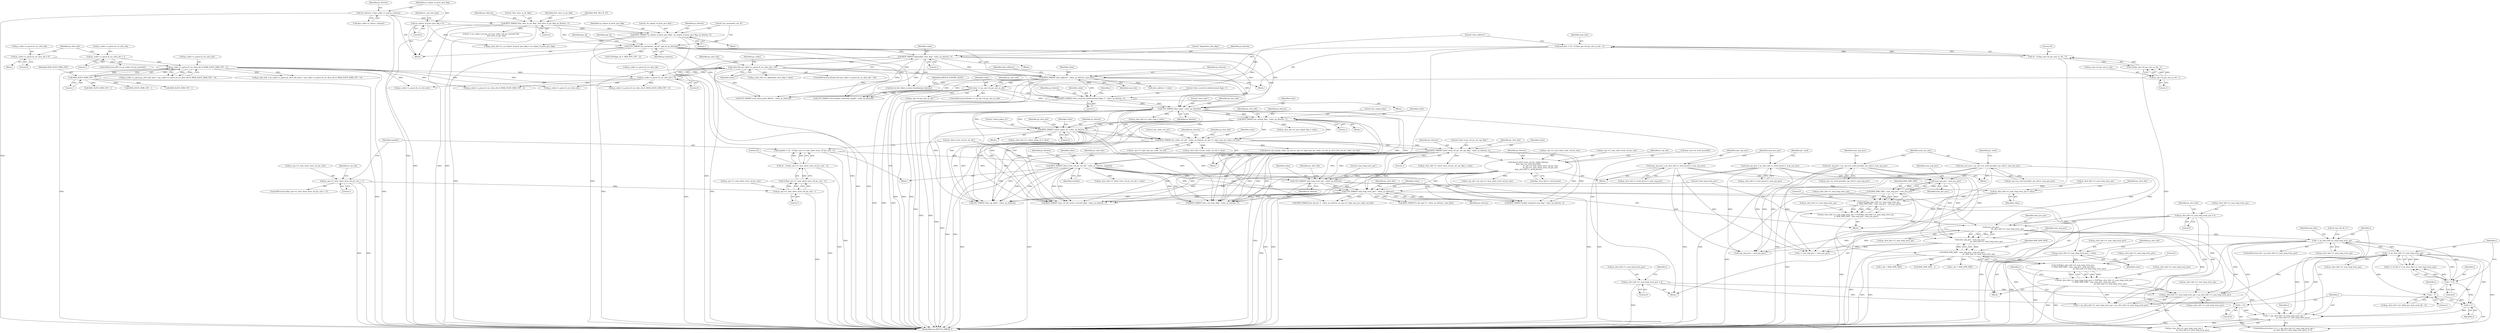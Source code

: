 digraph "0_Android_a1424724a00d62ac5efa0e27953eed66850d662f@pointer" {
"1001057" [label="(Call,ps_slice_hdr->i1_num_long_term_sps + ps_slice_hdr->i1_num_long_term_pics)"];
"1000565" [label="(Call,ps_slice_hdr->i1_num_long_term_sps = 0)"];
"1000879" [label="(Call,num_pos_pics -\n                                                            ps_slice_hdr->i1_num_long_term_sps)"];
"1000808" [label="(Call,num_pos_pics = ps_slice_hdr->s_stref_picset.i1_num_pos_pics)"];
"1000758" [label="(Call,num_pos_pics = ps_sps->as_stref_picset[st_rps_idx].i1_num_pos_pics)"];
"1000854" [label="(Call,num_neg_pics - num_pos_pics)"];
"1000801" [label="(Call,num_neg_pics = ps_slice_hdr->s_stref_picset.i1_num_neg_pics)"];
"1000749" [label="(Call,num_neg_pics = ps_sps->as_stref_picset[st_rps_idx].i1_num_neg_pics)"];
"1000843" [label="(Call,ps_slice_hdr->i1_num_long_term_sps = CLIP3(ps_slice_hdr->i1_num_long_term_sps,\n 0, MAX_DPB_SIZE - num_neg_pics - num_pos_pics))"];
"1000847" [label="(Call,CLIP3(ps_slice_hdr->i1_num_long_term_sps,\n 0, MAX_DPB_SIZE - num_neg_pics - num_pos_pics))"];
"1000838" [label="(Call,ps_slice_hdr->i1_num_long_term_sps = value)"];
"1000834" [label="(Call,UEV_PARSE(\"num_long_term_sps\", value, ps_bitstrm))"];
"1000734" [label="(Call,BITS_PARSE(\"short_term_ref_pic_set_idx\", value, ps_bitstrm, numbits))"];
"1000694" [label="(Call,BITS_PARSE(\"short_term_ref_pic_set_sps_flag\", value, ps_bitstrm, 1))"];
"1000682" [label="(Call,BITS_PARSE(\"pic_order_cnt_lsb\", value, ps_bitstrm, ps_sps->i1_log2_max_pic_order_cnt_lsb))"];
"1000637" [label="(Call,BITS_PARSE(\"pic_output_flag\", value, ps_bitstrm, 1))"];
"1000592" [label="(Call,UEV_PARSE(\"slice_type\", value, ps_bitstrm))"];
"1000587" [label="(Call,BITS_PARSE(\"slice_reserved_undetermined_flag[ i ]\", value, ps_bitstrm, 1))"];
"1000537" [label="(Call,value >= ps_sps->i4_pic_size_in_ctb)"];
"1000528" [label="(Call,BITS_PARSE(\"slice_address\", value, ps_bitstrm, num_bits))"];
"1000428" [label="(Call,value && (ps_codec->s_parse.i4_cur_slice_idx > 0))"];
"1000422" [label="(Call,BITS_PARSE(\"dependent_slice_flag\", value, ps_bitstrm, 1))"];
"1000209" [label="(Call,UEV_PARSE(\"pic_parameter_set_id\", pps_id, ps_bitstrm))"];
"1000204" [label="(Call,BITS_PARSE(\"no_output_of_prior_pics_flag\", no_output_of_prior_pics_flag, ps_bitstrm, 1))"];
"1000159" [label="(Call,no_output_of_prior_pics_flag = 0)"];
"1000190" [label="(Call,BITS_PARSE(\"first_slice_in_pic_flag\", first_slice_in_pic_flag, ps_bitstrm, 1))"];
"1000147" [label="(Call,*ps_bitstrm = &ps_codec->s_parse.s_bitstrm)"];
"1000430" [label="(Call,ps_codec->s_parse.i4_cur_slice_idx > 0)"];
"1000405" [label="(Call,ps_codec->s_parse.i4_cur_slice_idx & (MAX_SLICE_HDR_CNT - 1))"];
"1000375" [label="(Call,ps_codec->s_parse.i4_cur_slice_idx = 0)"];
"1000390" [label="(Call,ps_codec->s_parse.i4_cur_slice_idx = 1)"];
"1000411" [label="(Call,MAX_SLICE_HDR_CNT - 1)"];
"1000518" [label="(Call,num_bits = 32 - CLZ(ps_sps->i4_pic_size_in_ctb - 1))"];
"1000520" [label="(Call,32 - CLZ(ps_sps->i4_pic_size_in_ctb - 1))"];
"1000522" [label="(Call,CLZ(ps_sps->i4_pic_size_in_ctb - 1))"];
"1000523" [label="(Call,ps_sps->i4_pic_size_in_ctb - 1)"];
"1000659" [label="(Call,BITS_PARSE(\"colour_plane_id\", value, ps_bitstrm, 2))"];
"1000724" [label="(Call,numbits = 32 - CLZ(ps_sps->i1_num_short_term_ref_pic_sets - 1))"];
"1000726" [label="(Call,32 - CLZ(ps_sps->i1_num_short_term_ref_pic_sets - 1))"];
"1000728" [label="(Call,CLZ(ps_sps->i1_num_short_term_ref_pic_sets - 1))"];
"1000729" [label="(Call,ps_sps->i1_num_short_term_ref_pic_sets - 1)"];
"1000718" [label="(Call,ps_sps->i1_num_short_term_ref_pic_sets > 1)"];
"1000778" [label="(Call,ihevcd_short_term_ref_pic_set(ps_bitstrm,\n &ps_sps->as_stref_picset[0],\n                                              ps_sps->i1_num_short_term_ref_pic_sets,\n                                              ps_sps->i1_num_short_term_ref_pic_sets,\n &ps_slice_hdr->s_stref_picset))"];
"1000852" [label="(Call,MAX_DPB_SIZE - num_neg_pics - num_pos_pics)"];
"1001013" [label="(Call,i != ps_slice_hdr->i1_num_long_term_sps)"];
"1001010" [label="(Call,i != 0)"];
"1000901" [label="(Call,i < ps_slice_hdr->i1_num_long_term_sps)"];
"1000888" [label="(Call,i < (ps_slice_hdr->i1_num_long_term_sps +\n                                ps_slice_hdr->i1_num_long_term_pics))"];
"1000885" [label="(Call,i = 0)"];
"1000897" [label="(Call,i++)"];
"1001029" [label="(Call,i - 1)"];
"1000866" [label="(Call,ps_slice_hdr->i1_num_long_term_pics = CLIP3(ps_slice_hdr->i1_num_long_term_pics,\n 0, MAX_DPB_SIZE - num_neg_pics - num_pos_pics -\n                                                            ps_slice_hdr->i1_num_long_term_sps))"];
"1000870" [label="(Call,CLIP3(ps_slice_hdr->i1_num_long_term_pics,\n 0, MAX_DPB_SIZE - num_neg_pics - num_pos_pics -\n                                                            ps_slice_hdr->i1_num_long_term_sps))"];
"1000861" [label="(Call,ps_slice_hdr->i1_num_long_term_pics = value)"];
"1000857" [label="(Call,UEV_PARSE(\"num_long_term_pics\", value, ps_bitstrm))"];
"1000875" [label="(Call,MAX_DPB_SIZE - num_neg_pics - num_pos_pics -\n                                                            ps_slice_hdr->i1_num_long_term_sps)"];
"1000877" [label="(Call,num_neg_pics - num_pos_pics -\n                                                            ps_slice_hdr->i1_num_long_term_sps)"];
"1000570" [label="(Call,ps_slice_hdr->i1_num_long_term_pics = 0)"];
"1000801" [label="(Call,num_neg_pics = ps_slice_hdr->s_stref_picset.i1_num_neg_pics)"];
"1000519" [label="(Identifier,num_bits)"];
"1000639" [label="(Identifier,value)"];
"1000666" [label="(Identifier,ps_slice_hdr)"];
"1000778" [label="(Call,ihevcd_short_term_ref_pic_set(ps_bitstrm,\n &ps_sps->as_stref_picset[0],\n                                              ps_sps->i1_num_short_term_ref_pic_sets,\n                                              ps_sps->i1_num_short_term_ref_pic_sets,\n &ps_slice_hdr->s_stref_picset))"];
"1000204" [label="(Call,BITS_PARSE(\"no_output_of_prior_pics_flag\", no_output_of_prior_pics_flag, ps_bitstrm, 1))"];
"1000431" [label="(Call,ps_codec->s_parse.i4_cur_slice_idx)"];
"1000877" [label="(Call,num_neg_pics - num_pos_pics -\n                                                            ps_slice_hdr->i1_num_long_term_sps)"];
"1001808" [label="(Call,MAX_SLICE_HDR_CNT - 1)"];
"1000901" [label="(Call,i < ps_slice_hdr->i1_num_long_term_sps)"];
"1000641" [label="(Literal,1)"];
"1000779" [label="(Identifier,ps_bitstrm)"];
"1000897" [label="(Call,i++)"];
"1000430" [label="(Call,ps_codec->s_parse.i4_cur_slice_idx > 0)"];
"1000881" [label="(Call,ps_slice_hdr->i1_num_long_term_sps)"];
"1000710" [label="(Block,)"];
"1000884" [label="(ControlStructure,for(i = 0; i < (ps_slice_hdr->i1_num_long_term_sps +\n                                ps_slice_hdr->i1_num_long_term_pics); i++))"];
"1000132" [label="(Block,)"];
"1000866" [label="(Call,ps_slice_hdr->i1_num_long_term_pics = CLIP3(ps_slice_hdr->i1_num_long_term_pics,\n 0, MAX_DPB_SIZE - num_neg_pics - num_pos_pics -\n                                                            ps_slice_hdr->i1_num_long_term_sps))"];
"1000717" [label="(ControlStructure,if(ps_sps->i1_num_short_term_ref_pic_sets > 1))"];
"1000879" [label="(Call,num_pos_pics -\n                                                            ps_slice_hdr->i1_num_long_term_sps)"];
"1000659" [label="(Call,BITS_PARSE(\"colour_plane_id\", value, ps_bitstrm, 2))"];
"1000868" [label="(Identifier,ps_slice_hdr)"];
"1000809" [label="(Identifier,num_pos_pics)"];
"1000751" [label="(Call,ps_sps->as_stref_picset[st_rps_idx].i1_num_neg_pics)"];
"1000945" [label="(Call,BITS_PARSE(\"poc_lsb_lt[ i ]\", value, ps_bitstrm, ps_sps->i1_log2_max_pic_order_cnt_lsb))"];
"1000585" [label="(Identifier,i)"];
"1000543" [label="(Identifier,IHEVCD_IGNORE_SLICE)"];
"1000724" [label="(Call,numbits = 32 - CLZ(ps_sps->i1_num_short_term_ref_pic_sets - 1))"];
"1000194" [label="(Literal,1)"];
"1001055" [label="(Call,i < ps_slice_hdr->i1_num_long_term_sps + ps_slice_hdr->i1_num_long_term_pics)"];
"1000737" [label="(Identifier,ps_bitstrm)"];
"1000215" [label="(Call,CLIP3(pps_id, 0, MAX_PPS_CNT - 2))"];
"1000198" [label="(Identifier,NAL_BLA_W_LP)"];
"1000528" [label="(Call,BITS_PARSE(\"slice_address\", value, ps_bitstrm, num_bits))"];
"1000423" [label="(Literal,\"dependent_slice_flag\")"];
"1000838" [label="(Call,ps_slice_hdr->i1_num_long_term_sps = value)"];
"1000890" [label="(Call,ps_slice_hdr->i1_num_long_term_sps +\n                                ps_slice_hdr->i1_num_long_term_pics)"];
"1000694" [label="(Call,BITS_PARSE(\"short_term_ref_pic_set_sps_flag\", value, ps_bitstrm, 1))"];
"1000571" [label="(Call,ps_slice_hdr->i1_num_long_term_pics)"];
"1000524" [label="(Call,ps_sps->i4_pic_size_in_ctb)"];
"1000730" [label="(Call,ps_sps->i1_num_short_term_ref_pic_sets)"];
"1000436" [label="(Literal,0)"];
"1000835" [label="(Literal,\"num_long_term_sps\")"];
"1000689" [label="(Call,ps_slice_hdr->i4_pic_order_cnt_lsb = value)"];
"1000212" [label="(Identifier,ps_bitstrm)"];
"1000777" [label="(Block,)"];
"1000397" [label="(Call,ps_slice_hdr = ps_codec->s_parse.ps_slice_hdr_base + (ps_codec->s_parse.i4_cur_slice_idx & (MAX_SLICE_HDR_CNT - 1)))"];
"1000916" [label="(Call,BITS_PARSE(\"lt_idx_sps[ i ]\", value, ps_bitstrm, num_bits))"];
"1002324" [label="(Call,r_idx < MAX_DPB_SIZE)"];
"1000596" [label="(Call,ps_slice_hdr->i1_slice_type = value)"];
"1000421" [label="(Block,)"];
"1000722" [label="(Literal,1)"];
"1000870" [label="(Call,CLIP3(ps_slice_hdr->i1_num_long_term_pics,\n 0, MAX_DPB_SIZE - num_neg_pics - num_pos_pics -\n                                                            ps_slice_hdr->i1_num_long_term_sps))"];
"1000384" [label="(ControlStructure,if(0 == ps_codec->i4_pic_present))"];
"1000406" [label="(Call,ps_codec->s_parse.i4_cur_slice_idx)"];
"1001658" [label="(Call,ihevcd_calc_poc(ps_codec, ps_nal, ps_sps->i1_log2_max_pic_order_cnt_lsb, ps_slice_hdr->i4_pic_order_cnt_lsb))"];
"1000749" [label="(Call,num_neg_pics = ps_sps->as_stref_picset[st_rps_idx].i1_num_neg_pics)"];
"1000587" [label="(Call,BITS_PARSE(\"slice_reserved_undetermined_flag[ i ]\", value, ps_bitstrm, 1))"];
"1000902" [label="(Identifier,i)"];
"1000842" [label="(Identifier,value)"];
"1000876" [label="(Identifier,MAX_DPB_SIZE)"];
"1000427" [label="(ControlStructure,if(value && (ps_codec->s_parse.i4_cur_slice_idx > 0)))"];
"1002016" [label="(Call,ihevcd_bits_flush_to_byte_boundary(ps_bitstrm))"];
"1000534" [label="(Identifier,slice_address)"];
"1000530" [label="(Identifier,value)"];
"1000595" [label="(Identifier,ps_bitstrm)"];
"1000594" [label="(Identifier,value)"];
"1000851" [label="(Literal,0)"];
"1000446" [label="(Call,MAX_SLICE_HDR_CNT - 1)"];
"1000786" [label="(Call,ps_sps->i1_num_short_term_ref_pic_sets)"];
"1000796" [label="(Call,st_rps_idx = ps_sps->i1_num_short_term_ref_pic_sets)"];
"1001081" [label="(Call,BITS_PARSE(\"enable_temporal_mvp_flag\", value, ps_bitstrm, 1))"];
"1000888" [label="(Call,i < (ps_slice_hdr->i1_num_long_term_sps +\n                                ps_slice_hdr->i1_num_long_term_pics))"];
"1000836" [label="(Identifier,value)"];
"1000683" [label="(Literal,\"pic_order_cnt_lsb\")"];
"1000844" [label="(Call,ps_slice_hdr->i1_num_long_term_sps)"];
"1000207" [label="(Identifier,ps_bitstrm)"];
"1000728" [label="(Call,CLZ(ps_sps->i1_num_short_term_ref_pic_sets - 1))"];
"1000727" [label="(Literal,32)"];
"1001030" [label="(Identifier,i)"];
"1001058" [label="(Call,ps_slice_hdr->i1_num_long_term_sps)"];
"1000857" [label="(Call,UEV_PARSE(\"num_long_term_pics\", value, ps_bitstrm))"];
"1000738" [label="(Identifier,numbits)"];
"1000736" [label="(Identifier,value)"];
"1000193" [label="(Identifier,ps_bitstrm)"];
"1000898" [label="(Identifier,i)"];
"1000909" [label="(Identifier,num_bits)"];
"1000878" [label="(Identifier,num_neg_pics)"];
"1000855" [label="(Identifier,num_neg_pics)"];
"1000588" [label="(Literal,\"slice_reserved_undetermined_flag[ i ]\")"];
"1000520" [label="(Call,32 - CLZ(ps_sps->i4_pic_size_in_ctb - 1))"];
"1000745" [label="(Identifier,st_rps_idx)"];
"1000527" [label="(Literal,1)"];
"1000759" [label="(Identifier,num_pos_pics)"];
"1000682" [label="(Call,BITS_PARSE(\"pic_order_cnt_lsb\", value, ps_bitstrm, ps_sps->i1_log2_max_pic_order_cnt_lsb))"];
"1000147" [label="(Call,*ps_bitstrm = &ps_codec->s_parse.s_bitstrm)"];
"1000148" [label="(Identifier,ps_bitstrm)"];
"1000574" [label="(Literal,0)"];
"1000439" [label="(Identifier,ps_codec)"];
"1000664" [label="(Call,ps_slice_hdr->i1_colour_plane_id = value)"];
"1000636" [label="(Block,)"];
"1000516" [label="(Block,)"];
"1000522" [label="(Call,CLZ(ps_sps->i4_pic_size_in_ctb - 1))"];
"1000726" [label="(Call,32 - CLZ(ps_sps->i1_num_short_term_ref_pic_sets - 1))"];
"1000808" [label="(Call,num_pos_pics = ps_slice_hdr->s_stref_picset.i1_num_pos_pics)"];
"1000536" [label="(ControlStructure,if(value >= ps_sps->i4_pic_size_in_ctb))"];
"1000845" [label="(Identifier,ps_slice_hdr)"];
"1002524" [label="(Call,MAX_SLICE_HDR_CNT - 1)"];
"1000429" [label="(Identifier,value)"];
"1000718" [label="(Call,ps_sps->i1_num_short_term_ref_pic_sets > 1)"];
"1000880" [label="(Identifier,num_pos_pics)"];
"1000375" [label="(Call,ps_codec->s_parse.i4_cur_slice_idx = 0)"];
"1000734" [label="(Call,BITS_PARSE(\"short_term_ref_pic_set_idx\", value, ps_bitstrm, numbits))"];
"1000532" [label="(Identifier,num_bits)"];
"1000529" [label="(Literal,\"slice_address\")"];
"1000789" [label="(Call,ps_sps->i1_num_short_term_ref_pic_sets)"];
"1000593" [label="(Literal,\"slice_type\")"];
"1000161" [label="(Literal,0)"];
"1000843" [label="(Call,ps_slice_hdr->i1_num_long_term_sps = CLIP3(ps_slice_hdr->i1_num_long_term_sps,\n 0, MAX_DPB_SIZE - num_neg_pics - num_pos_pics))"];
"1000644" [label="(Identifier,ps_slice_hdr)"];
"1000816" [label="(Identifier,pi1_used)"];
"1000758" [label="(Call,num_pos_pics = ps_sps->as_stref_picset[st_rps_idx].i1_num_pos_pics)"];
"1001009" [label="(Call,(i != 0) && (i != ps_slice_hdr->i1_num_long_term_sps))"];
"1000531" [label="(Identifier,ps_bitstrm)"];
"1000533" [label="(Call,slice_address = value)"];
"1001245" [label="(Call,MAX_DPB_SIZE - 1)"];
"1000538" [label="(Identifier,value)"];
"1000149" [label="(Call,&ps_codec->s_parse.s_bitstrm)"];
"1000854" [label="(Call,num_neg_pics - num_pos_pics)"];
"1000374" [label="(Block,)"];
"1000592" [label="(Call,UEV_PARSE(\"slice_type\", value, ps_bitstrm))"];
"1000858" [label="(Literal,\"num_long_term_pics\")"];
"1000203" [label="(Block,)"];
"1000862" [label="(Call,ps_slice_hdr->i1_num_long_term_pics)"];
"1000733" [label="(Literal,1)"];
"1000723" [label="(Block,)"];
"1001025" [label="(Call,ps_slice_hdr->ai1_delta_poc_msb_cycle_lt[i - 1])"];
"1000191" [label="(Literal,\"first_slice_in_pic_flag\")"];
"1000396" [label="(Literal,1)"];
"1000861" [label="(Call,ps_slice_hdr->i1_num_long_term_pics = value)"];
"1002617" [label="(MethodReturn,IHEVCD_ERROR_T)"];
"1000685" [label="(Identifier,ps_bitstrm)"];
"1000695" [label="(Literal,\"short_term_ref_pic_set_sps_flag\")"];
"1001169" [label="(Call,BITS_PARSE(\"num_ref_idx_active_override_flag\", value, ps_bitstrm, 1))"];
"1000192" [label="(Identifier,first_slice_in_pic_flag)"];
"1000440" [label="(Call,ps_codec->s_parse.i4_cur_slice_idx & (MAX_SLICE_HDR_CNT - 1))"];
"1000860" [label="(Identifier,ps_bitstrm)"];
"1001106" [label="(Call,BITS_PARSE(\"slice_sao_luma_flag\", value, ps_bitstrm, 1))"];
"1000863" [label="(Identifier,ps_slice_hdr)"];
"1000206" [label="(Identifier,no_output_of_prior_pics_flag)"];
"1001771" [label="(Call,ps_codec->s_parse.i4_cur_slice_idx--)"];
"1000741" [label="(Identifier,ps_slice_hdr)"];
"1001013" [label="(Call,i != ps_slice_hdr->i1_num_long_term_sps)"];
"1000802" [label="(Identifier,num_neg_pics)"];
"1000792" [label="(Call,&ps_slice_hdr->s_stref_picset)"];
"1000729" [label="(Call,ps_sps->i1_num_short_term_ref_pic_sets - 1)"];
"1000889" [label="(Identifier,i)"];
"1000663" [label="(Literal,2)"];
"1000411" [label="(Call,MAX_SLICE_HDR_CNT - 1)"];
"1000701" [label="(Identifier,ps_slice_hdr)"];
"1000661" [label="(Identifier,value)"];
"1000698" [label="(Literal,1)"];
"1000640" [label="(Identifier,ps_bitstrm)"];
"1000569" [label="(Literal,0)"];
"1002152" [label="(Call,r_idx < MAX_DPB_SIZE)"];
"1001010" [label="(Call,i != 0)"];
"1000886" [label="(Identifier,i)"];
"1000847" [label="(Call,CLIP3(ps_slice_hdr->i1_num_long_term_sps,\n 0, MAX_DPB_SIZE - num_neg_pics - num_pos_pics))"];
"1000834" [label="(Call,UEV_PARSE(\"num_long_term_sps\", value, ps_bitstrm))"];
"1000699" [label="(Call,ps_slice_hdr->i1_short_term_ref_pic_set_sps_flag = value)"];
"1000735" [label="(Literal,\"short_term_ref_pic_set_idx\")"];
"1000164" [label="(Identifier,i1_nal_unit_type)"];
"1000853" [label="(Identifier,MAX_DPB_SIZE)"];
"1000686" [label="(Call,ps_sps->i1_log2_max_pic_order_cnt_lsb)"];
"1000946" [label="(Literal,\"poc_lsb_lt[ i ]\")"];
"1000554" [label="(Block,)"];
"1000539" [label="(Call,ps_sps->i4_pic_size_in_ctb)"];
"1000803" [label="(Call,ps_slice_hdr->s_stref_picset.i1_num_neg_pics)"];
"1000874" [label="(Literal,0)"];
"1000577" [label="(Identifier,i)"];
"1000376" [label="(Call,ps_codec->s_parse.i4_cur_slice_idx)"];
"1000885" [label="(Call,i = 0)"];
"1000209" [label="(Call,UEV_PARSE(\"pic_parameter_set_id\", pps_id, ps_bitstrm))"];
"1000797" [label="(Identifier,st_rps_idx)"];
"1000214" [label="(Identifier,pps_id)"];
"1000900" [label="(ControlStructure,if(i < ps_slice_hdr->i1_num_long_term_sps))"];
"1000662" [label="(Identifier,ps_bitstrm)"];
"1000840" [label="(Identifier,ps_slice_hdr)"];
"1000750" [label="(Identifier,num_neg_pics)"];
"1000426" [label="(Literal,1)"];
"1000405" [label="(Call,ps_codec->s_parse.i4_cur_slice_idx & (MAX_SLICE_HDR_CNT - 1))"];
"1000398" [label="(Identifier,ps_slice_hdr)"];
"1001029" [label="(Call,i - 1)"];
"1000837" [label="(Identifier,ps_bitstrm)"];
"1001057" [label="(Call,ps_slice_hdr->i1_num_long_term_sps + ps_slice_hdr->i1_num_long_term_pics)"];
"1000852" [label="(Call,MAX_DPB_SIZE - num_neg_pics - num_pos_pics)"];
"1000638" [label="(Literal,\"pic_output_flag\")"];
"1000523" [label="(Call,ps_sps->i4_pic_size_in_ctb - 1)"];
"1001883" [label="(Call,UEV_PARSE(\"num_entry_point_offsets\", value, ps_bitstrm))"];
"1000521" [label="(Literal,32)"];
"1000570" [label="(Call,ps_slice_hdr->i1_num_long_term_pics = 0)"];
"1000190" [label="(Call,BITS_PARSE(\"first_slice_in_pic_flag\", first_slice_in_pic_flag, ps_bitstrm, 1))"];
"1000867" [label="(Call,ps_slice_hdr->i1_num_long_term_pics)"];
"1000848" [label="(Call,ps_slice_hdr->i1_num_long_term_sps)"];
"1001990" [label="(Call,UEV_PARSE(\"slice_header_extension_length\", value, ps_bitstrm))"];
"1000833" [label="(Block,)"];
"1000160" [label="(Identifier,no_output_of_prior_pics_flag)"];
"1000871" [label="(Call,ps_slice_hdr->i1_num_long_term_pics)"];
"1000425" [label="(Identifier,ps_bitstrm)"];
"1000739" [label="(Call,ps_slice_hdr->i1_short_term_ref_pic_set_idx = value)"];
"1000428" [label="(Call,value && (ps_codec->s_parse.i4_cur_slice_idx > 0))"];
"1000208" [label="(Literal,1)"];
"1000381" [label="(Literal,0)"];
"1000719" [label="(Call,ps_sps->i1_num_short_term_ref_pic_sets)"];
"1000590" [label="(Identifier,ps_bitstrm)"];
"1000413" [label="(Literal,1)"];
"1000565" [label="(Call,ps_slice_hdr->i1_num_long_term_sps = 0)"];
"1000859" [label="(Identifier,value)"];
"1000211" [label="(Identifier,pps_id)"];
"1000677" [label="(Block,)"];
"1001038" [label="(Call,num_neg_pics + num_pos_pics)"];
"1000865" [label="(Identifier,value)"];
"1000810" [label="(Call,ps_slice_hdr->s_stref_picset.i1_num_pos_pics)"];
"1001036" [label="(Call,i < num_neg_pics + num_pos_pics)"];
"1000589" [label="(Identifier,value)"];
"1000552" [label="(Identifier,ps_slice_hdr)"];
"1002518" [label="(Call,ps_codec->s_parse.i4_cur_slice_idx & (MAX_SLICE_HDR_CNT - 1))"];
"1000462" [label="(Identifier,ps_slice_hdr)"];
"1000887" [label="(Literal,0)"];
"1001011" [label="(Identifier,i)"];
"1000399" [label="(Call,ps_codec->s_parse.ps_slice_hdr_base + (ps_codec->s_parse.i4_cur_slice_idx & (MAX_SLICE_HDR_CNT - 1)))"];
"1001061" [label="(Call,ps_slice_hdr->i1_num_long_term_pics)"];
"1001454" [label="(Call,SEV_PARSE(\"slice_qp_delta\", value, ps_bitstrm))"];
"1000424" [label="(Identifier,value)"];
"1000566" [label="(Call,ps_slice_hdr->i1_num_long_term_sps)"];
"1000412" [label="(Identifier,MAX_SLICE_HDR_CNT)"];
"1001014" [label="(Identifier,i)"];
"1000642" [label="(Call,ps_slice_hdr->i1_pic_output_flag = value)"];
"1000598" [label="(Identifier,ps_slice_hdr)"];
"1000205" [label="(Literal,\"no_output_of_prior_pics_flag\")"];
"1000572" [label="(Identifier,ps_slice_hdr)"];
"1000696" [label="(Identifier,value)"];
"1000658" [label="(Block,)"];
"1000284" [label="(Call,(0 != ps_codec->u4_pic_cnt || ps_codec->i4_pic_present) &&\n                    first_slice_in_pic_flag)"];
"1000780" [label="(Call,&ps_sps->as_stref_picset[0])"];
"1001012" [label="(Literal,0)"];
"1000586" [label="(Block,)"];
"1000390" [label="(Call,ps_codec->s_parse.i4_cur_slice_idx = 1)"];
"1000391" [label="(Call,ps_codec->s_parse.i4_cur_slice_idx)"];
"1000760" [label="(Call,ps_sps->as_stref_picset[st_rps_idx].i1_num_pos_pics)"];
"1000903" [label="(Call,ps_slice_hdr->i1_num_long_term_sps)"];
"1000768" [label="(Identifier,pi1_used)"];
"1000660" [label="(Literal,\"colour_plane_id\")"];
"1000210" [label="(Literal,\"pic_parameter_set_id\")"];
"1000591" [label="(Literal,1)"];
"1000518" [label="(Call,num_bits = 32 - CLZ(ps_sps->i4_pic_size_in_ctb - 1))"];
"1000501" [label="(Call,ps_slice_hdr->i1_no_output_of_prior_pics_flag = no_output_of_prior_pics_flag)"];
"1000691" [label="(Identifier,ps_slice_hdr)"];
"1000537" [label="(Call,value >= ps_sps->i4_pic_size_in_ctb)"];
"1000856" [label="(Identifier,num_pos_pics)"];
"1000159" [label="(Call,no_output_of_prior_pics_flag = 0)"];
"1000684" [label="(Identifier,value)"];
"1001712" [label="(Call,ps_codec->s_parse.i4_cur_slice_idx--)"];
"1000460" [label="(Call,ps_slice_hdr->i1_dependent_slice_flag = value)"];
"1001015" [label="(Call,ps_slice_hdr->i1_num_long_term_sps)"];
"1000875" [label="(Call,MAX_DPB_SIZE - num_neg_pics - num_pos_pics -\n                                                            ps_slice_hdr->i1_num_long_term_sps)"];
"1001031" [label="(Literal,1)"];
"1000826" [label="(Block,)"];
"1000697" [label="(Identifier,ps_bitstrm)"];
"1000637" [label="(Call,BITS_PARSE(\"pic_output_flag\", value, ps_bitstrm, 1))"];
"1001034" [label="(Identifier,i)"];
"1000725" [label="(Identifier,numbits)"];
"1000839" [label="(Call,ps_slice_hdr->i1_num_long_term_sps)"];
"1000422" [label="(Call,BITS_PARSE(\"dependent_slice_flag\", value, ps_bitstrm, 1))"];
"1001057" -> "1001055"  [label="AST: "];
"1001057" -> "1001061"  [label="CFG: "];
"1001058" -> "1001057"  [label="AST: "];
"1001061" -> "1001057"  [label="AST: "];
"1001055" -> "1001057"  [label="CFG: "];
"1001057" -> "1002617"  [label="DDG: "];
"1001057" -> "1002617"  [label="DDG: "];
"1000565" -> "1001057"  [label="DDG: "];
"1000879" -> "1001057"  [label="DDG: "];
"1001013" -> "1001057"  [label="DDG: "];
"1000901" -> "1001057"  [label="DDG: "];
"1000570" -> "1001057"  [label="DDG: "];
"1000866" -> "1001057"  [label="DDG: "];
"1000565" -> "1000554"  [label="AST: "];
"1000565" -> "1000569"  [label="CFG: "];
"1000566" -> "1000565"  [label="AST: "];
"1000569" -> "1000565"  [label="AST: "];
"1000572" -> "1000565"  [label="CFG: "];
"1000565" -> "1002617"  [label="DDG: "];
"1000565" -> "1000879"  [label="DDG: "];
"1000565" -> "1001055"  [label="DDG: "];
"1000879" -> "1000877"  [label="AST: "];
"1000879" -> "1000881"  [label="CFG: "];
"1000880" -> "1000879"  [label="AST: "];
"1000881" -> "1000879"  [label="AST: "];
"1000877" -> "1000879"  [label="CFG: "];
"1000879" -> "1000877"  [label="DDG: "];
"1000879" -> "1000877"  [label="DDG: "];
"1000808" -> "1000879"  [label="DDG: "];
"1000758" -> "1000879"  [label="DDG: "];
"1000854" -> "1000879"  [label="DDG: "];
"1000843" -> "1000879"  [label="DDG: "];
"1000879" -> "1000888"  [label="DDG: "];
"1000879" -> "1000890"  [label="DDG: "];
"1000879" -> "1000901"  [label="DDG: "];
"1000879" -> "1001036"  [label="DDG: "];
"1000879" -> "1001038"  [label="DDG: "];
"1000879" -> "1001055"  [label="DDG: "];
"1000808" -> "1000777"  [label="AST: "];
"1000808" -> "1000810"  [label="CFG: "];
"1000809" -> "1000808"  [label="AST: "];
"1000810" -> "1000808"  [label="AST: "];
"1000816" -> "1000808"  [label="CFG: "];
"1000808" -> "1002617"  [label="DDG: "];
"1000808" -> "1000854"  [label="DDG: "];
"1000808" -> "1001036"  [label="DDG: "];
"1000808" -> "1001038"  [label="DDG: "];
"1000758" -> "1000710"  [label="AST: "];
"1000758" -> "1000760"  [label="CFG: "];
"1000759" -> "1000758"  [label="AST: "];
"1000760" -> "1000758"  [label="AST: "];
"1000768" -> "1000758"  [label="CFG: "];
"1000758" -> "1002617"  [label="DDG: "];
"1000758" -> "1000854"  [label="DDG: "];
"1000758" -> "1001036"  [label="DDG: "];
"1000758" -> "1001038"  [label="DDG: "];
"1000854" -> "1000852"  [label="AST: "];
"1000854" -> "1000856"  [label="CFG: "];
"1000855" -> "1000854"  [label="AST: "];
"1000856" -> "1000854"  [label="AST: "];
"1000852" -> "1000854"  [label="CFG: "];
"1000854" -> "1000852"  [label="DDG: "];
"1000854" -> "1000852"  [label="DDG: "];
"1000801" -> "1000854"  [label="DDG: "];
"1000749" -> "1000854"  [label="DDG: "];
"1000854" -> "1000877"  [label="DDG: "];
"1000801" -> "1000777"  [label="AST: "];
"1000801" -> "1000803"  [label="CFG: "];
"1000802" -> "1000801"  [label="AST: "];
"1000803" -> "1000801"  [label="AST: "];
"1000809" -> "1000801"  [label="CFG: "];
"1000801" -> "1002617"  [label="DDG: "];
"1000801" -> "1000877"  [label="DDG: "];
"1000801" -> "1001036"  [label="DDG: "];
"1000801" -> "1001038"  [label="DDG: "];
"1000749" -> "1000710"  [label="AST: "];
"1000749" -> "1000751"  [label="CFG: "];
"1000750" -> "1000749"  [label="AST: "];
"1000751" -> "1000749"  [label="AST: "];
"1000759" -> "1000749"  [label="CFG: "];
"1000749" -> "1002617"  [label="DDG: "];
"1000749" -> "1000877"  [label="DDG: "];
"1000749" -> "1001036"  [label="DDG: "];
"1000749" -> "1001038"  [label="DDG: "];
"1000843" -> "1000833"  [label="AST: "];
"1000843" -> "1000847"  [label="CFG: "];
"1000844" -> "1000843"  [label="AST: "];
"1000847" -> "1000843"  [label="AST: "];
"1000858" -> "1000843"  [label="CFG: "];
"1000843" -> "1002617"  [label="DDG: "];
"1000847" -> "1000843"  [label="DDG: "];
"1000847" -> "1000843"  [label="DDG: "];
"1000847" -> "1000843"  [label="DDG: "];
"1000847" -> "1000852"  [label="CFG: "];
"1000848" -> "1000847"  [label="AST: "];
"1000851" -> "1000847"  [label="AST: "];
"1000852" -> "1000847"  [label="AST: "];
"1000847" -> "1002617"  [label="DDG: "];
"1000838" -> "1000847"  [label="DDG: "];
"1000852" -> "1000847"  [label="DDG: "];
"1000852" -> "1000847"  [label="DDG: "];
"1000838" -> "1000833"  [label="AST: "];
"1000838" -> "1000842"  [label="CFG: "];
"1000839" -> "1000838"  [label="AST: "];
"1000842" -> "1000838"  [label="AST: "];
"1000845" -> "1000838"  [label="CFG: "];
"1000834" -> "1000838"  [label="DDG: "];
"1000834" -> "1000833"  [label="AST: "];
"1000834" -> "1000837"  [label="CFG: "];
"1000835" -> "1000834"  [label="AST: "];
"1000836" -> "1000834"  [label="AST: "];
"1000837" -> "1000834"  [label="AST: "];
"1000840" -> "1000834"  [label="CFG: "];
"1000834" -> "1002617"  [label="DDG: "];
"1000734" -> "1000834"  [label="DDG: "];
"1000734" -> "1000834"  [label="DDG: "];
"1000694" -> "1000834"  [label="DDG: "];
"1000694" -> "1000834"  [label="DDG: "];
"1000778" -> "1000834"  [label="DDG: "];
"1000834" -> "1000857"  [label="DDG: "];
"1000834" -> "1000857"  [label="DDG: "];
"1000734" -> "1000723"  [label="AST: "];
"1000734" -> "1000738"  [label="CFG: "];
"1000735" -> "1000734"  [label="AST: "];
"1000736" -> "1000734"  [label="AST: "];
"1000737" -> "1000734"  [label="AST: "];
"1000738" -> "1000734"  [label="AST: "];
"1000741" -> "1000734"  [label="CFG: "];
"1000734" -> "1002617"  [label="DDG: "];
"1000734" -> "1002617"  [label="DDG: "];
"1000694" -> "1000734"  [label="DDG: "];
"1000694" -> "1000734"  [label="DDG: "];
"1000724" -> "1000734"  [label="DDG: "];
"1000734" -> "1000739"  [label="DDG: "];
"1000734" -> "1000857"  [label="DDG: "];
"1000734" -> "1000857"  [label="DDG: "];
"1000734" -> "1001081"  [label="DDG: "];
"1000734" -> "1001081"  [label="DDG: "];
"1000734" -> "1001106"  [label="DDG: "];
"1000734" -> "1001106"  [label="DDG: "];
"1000734" -> "1001169"  [label="DDG: "];
"1000734" -> "1001169"  [label="DDG: "];
"1000734" -> "1001454"  [label="DDG: "];
"1000734" -> "1001454"  [label="DDG: "];
"1000694" -> "1000677"  [label="AST: "];
"1000694" -> "1000698"  [label="CFG: "];
"1000695" -> "1000694"  [label="AST: "];
"1000696" -> "1000694"  [label="AST: "];
"1000697" -> "1000694"  [label="AST: "];
"1000698" -> "1000694"  [label="AST: "];
"1000701" -> "1000694"  [label="CFG: "];
"1000694" -> "1002617"  [label="DDG: "];
"1000682" -> "1000694"  [label="DDG: "];
"1000682" -> "1000694"  [label="DDG: "];
"1000694" -> "1000699"  [label="DDG: "];
"1000694" -> "1000778"  [label="DDG: "];
"1000694" -> "1000857"  [label="DDG: "];
"1000694" -> "1000857"  [label="DDG: "];
"1000694" -> "1001081"  [label="DDG: "];
"1000694" -> "1001081"  [label="DDG: "];
"1000694" -> "1001106"  [label="DDG: "];
"1000694" -> "1001106"  [label="DDG: "];
"1000694" -> "1001169"  [label="DDG: "];
"1000694" -> "1001169"  [label="DDG: "];
"1000694" -> "1001454"  [label="DDG: "];
"1000694" -> "1001454"  [label="DDG: "];
"1000682" -> "1000677"  [label="AST: "];
"1000682" -> "1000686"  [label="CFG: "];
"1000683" -> "1000682"  [label="AST: "];
"1000684" -> "1000682"  [label="AST: "];
"1000685" -> "1000682"  [label="AST: "];
"1000686" -> "1000682"  [label="AST: "];
"1000691" -> "1000682"  [label="CFG: "];
"1000682" -> "1002617"  [label="DDG: "];
"1000682" -> "1002617"  [label="DDG: "];
"1000637" -> "1000682"  [label="DDG: "];
"1000637" -> "1000682"  [label="DDG: "];
"1000659" -> "1000682"  [label="DDG: "];
"1000659" -> "1000682"  [label="DDG: "];
"1000592" -> "1000682"  [label="DDG: "];
"1000592" -> "1000682"  [label="DDG: "];
"1000682" -> "1000689"  [label="DDG: "];
"1000682" -> "1000945"  [label="DDG: "];
"1000682" -> "1001658"  [label="DDG: "];
"1000637" -> "1000636"  [label="AST: "];
"1000637" -> "1000641"  [label="CFG: "];
"1000638" -> "1000637"  [label="AST: "];
"1000639" -> "1000637"  [label="AST: "];
"1000640" -> "1000637"  [label="AST: "];
"1000641" -> "1000637"  [label="AST: "];
"1000644" -> "1000637"  [label="CFG: "];
"1000637" -> "1002617"  [label="DDG: "];
"1000592" -> "1000637"  [label="DDG: "];
"1000592" -> "1000637"  [label="DDG: "];
"1000637" -> "1000642"  [label="DDG: "];
"1000637" -> "1000659"  [label="DDG: "];
"1000637" -> "1000659"  [label="DDG: "];
"1000637" -> "1001106"  [label="DDG: "];
"1000637" -> "1001106"  [label="DDG: "];
"1000637" -> "1001169"  [label="DDG: "];
"1000637" -> "1001169"  [label="DDG: "];
"1000637" -> "1001454"  [label="DDG: "];
"1000637" -> "1001454"  [label="DDG: "];
"1000592" -> "1000554"  [label="AST: "];
"1000592" -> "1000595"  [label="CFG: "];
"1000593" -> "1000592"  [label="AST: "];
"1000594" -> "1000592"  [label="AST: "];
"1000595" -> "1000592"  [label="AST: "];
"1000598" -> "1000592"  [label="CFG: "];
"1000592" -> "1002617"  [label="DDG: "];
"1000592" -> "1002617"  [label="DDG: "];
"1000587" -> "1000592"  [label="DDG: "];
"1000587" -> "1000592"  [label="DDG: "];
"1000537" -> "1000592"  [label="DDG: "];
"1000428" -> "1000592"  [label="DDG: "];
"1000528" -> "1000592"  [label="DDG: "];
"1000422" -> "1000592"  [label="DDG: "];
"1000209" -> "1000592"  [label="DDG: "];
"1000592" -> "1000596"  [label="DDG: "];
"1000592" -> "1000659"  [label="DDG: "];
"1000592" -> "1000659"  [label="DDG: "];
"1000592" -> "1001106"  [label="DDG: "];
"1000592" -> "1001106"  [label="DDG: "];
"1000592" -> "1001169"  [label="DDG: "];
"1000592" -> "1001169"  [label="DDG: "];
"1000592" -> "1001454"  [label="DDG: "];
"1000592" -> "1001454"  [label="DDG: "];
"1000587" -> "1000586"  [label="AST: "];
"1000587" -> "1000591"  [label="CFG: "];
"1000588" -> "1000587"  [label="AST: "];
"1000589" -> "1000587"  [label="AST: "];
"1000590" -> "1000587"  [label="AST: "];
"1000591" -> "1000587"  [label="AST: "];
"1000585" -> "1000587"  [label="CFG: "];
"1000587" -> "1002617"  [label="DDG: "];
"1000537" -> "1000587"  [label="DDG: "];
"1000428" -> "1000587"  [label="DDG: "];
"1000528" -> "1000587"  [label="DDG: "];
"1000422" -> "1000587"  [label="DDG: "];
"1000209" -> "1000587"  [label="DDG: "];
"1000537" -> "1000536"  [label="AST: "];
"1000537" -> "1000539"  [label="CFG: "];
"1000538" -> "1000537"  [label="AST: "];
"1000539" -> "1000537"  [label="AST: "];
"1000543" -> "1000537"  [label="CFG: "];
"1000552" -> "1000537"  [label="CFG: "];
"1000537" -> "1002617"  [label="DDG: "];
"1000537" -> "1002617"  [label="DDG: "];
"1000537" -> "1002617"  [label="DDG: "];
"1000528" -> "1000537"  [label="DDG: "];
"1000523" -> "1000537"  [label="DDG: "];
"1000537" -> "1001883"  [label="DDG: "];
"1000537" -> "1001990"  [label="DDG: "];
"1000528" -> "1000516"  [label="AST: "];
"1000528" -> "1000532"  [label="CFG: "];
"1000529" -> "1000528"  [label="AST: "];
"1000530" -> "1000528"  [label="AST: "];
"1000531" -> "1000528"  [label="AST: "];
"1000532" -> "1000528"  [label="AST: "];
"1000534" -> "1000528"  [label="CFG: "];
"1000528" -> "1002617"  [label="DDG: "];
"1000528" -> "1002617"  [label="DDG: "];
"1000528" -> "1002617"  [label="DDG: "];
"1000428" -> "1000528"  [label="DDG: "];
"1000422" -> "1000528"  [label="DDG: "];
"1000209" -> "1000528"  [label="DDG: "];
"1000518" -> "1000528"  [label="DDG: "];
"1000528" -> "1000533"  [label="DDG: "];
"1000528" -> "1001883"  [label="DDG: "];
"1000528" -> "1001990"  [label="DDG: "];
"1000528" -> "1002016"  [label="DDG: "];
"1000428" -> "1000427"  [label="AST: "];
"1000428" -> "1000429"  [label="CFG: "];
"1000428" -> "1000430"  [label="CFG: "];
"1000429" -> "1000428"  [label="AST: "];
"1000430" -> "1000428"  [label="AST: "];
"1000439" -> "1000428"  [label="CFG: "];
"1000462" -> "1000428"  [label="CFG: "];
"1000428" -> "1002617"  [label="DDG: "];
"1000428" -> "1002617"  [label="DDG: "];
"1000422" -> "1000428"  [label="DDG: "];
"1000430" -> "1000428"  [label="DDG: "];
"1000430" -> "1000428"  [label="DDG: "];
"1000428" -> "1000460"  [label="DDG: "];
"1000428" -> "1001883"  [label="DDG: "];
"1000428" -> "1001990"  [label="DDG: "];
"1000422" -> "1000421"  [label="AST: "];
"1000422" -> "1000426"  [label="CFG: "];
"1000423" -> "1000422"  [label="AST: "];
"1000424" -> "1000422"  [label="AST: "];
"1000425" -> "1000422"  [label="AST: "];
"1000426" -> "1000422"  [label="AST: "];
"1000429" -> "1000422"  [label="CFG: "];
"1000422" -> "1002617"  [label="DDG: "];
"1000422" -> "1002617"  [label="DDG: "];
"1000209" -> "1000422"  [label="DDG: "];
"1000422" -> "1001883"  [label="DDG: "];
"1000422" -> "1001990"  [label="DDG: "];
"1000422" -> "1002016"  [label="DDG: "];
"1000209" -> "1000132"  [label="AST: "];
"1000209" -> "1000212"  [label="CFG: "];
"1000210" -> "1000209"  [label="AST: "];
"1000211" -> "1000209"  [label="AST: "];
"1000212" -> "1000209"  [label="AST: "];
"1000214" -> "1000209"  [label="CFG: "];
"1000209" -> "1002617"  [label="DDG: "];
"1000209" -> "1002617"  [label="DDG: "];
"1000204" -> "1000209"  [label="DDG: "];
"1000190" -> "1000209"  [label="DDG: "];
"1000209" -> "1000215"  [label="DDG: "];
"1000209" -> "1001883"  [label="DDG: "];
"1000209" -> "1001990"  [label="DDG: "];
"1000209" -> "1002016"  [label="DDG: "];
"1000204" -> "1000203"  [label="AST: "];
"1000204" -> "1000208"  [label="CFG: "];
"1000205" -> "1000204"  [label="AST: "];
"1000206" -> "1000204"  [label="AST: "];
"1000207" -> "1000204"  [label="AST: "];
"1000208" -> "1000204"  [label="AST: "];
"1000210" -> "1000204"  [label="CFG: "];
"1000204" -> "1002617"  [label="DDG: "];
"1000204" -> "1002617"  [label="DDG: "];
"1000159" -> "1000204"  [label="DDG: "];
"1000190" -> "1000204"  [label="DDG: "];
"1000204" -> "1000501"  [label="DDG: "];
"1000159" -> "1000132"  [label="AST: "];
"1000159" -> "1000161"  [label="CFG: "];
"1000160" -> "1000159"  [label="AST: "];
"1000161" -> "1000159"  [label="AST: "];
"1000164" -> "1000159"  [label="CFG: "];
"1000159" -> "1002617"  [label="DDG: "];
"1000159" -> "1000501"  [label="DDG: "];
"1000190" -> "1000132"  [label="AST: "];
"1000190" -> "1000194"  [label="CFG: "];
"1000191" -> "1000190"  [label="AST: "];
"1000192" -> "1000190"  [label="AST: "];
"1000193" -> "1000190"  [label="AST: "];
"1000194" -> "1000190"  [label="AST: "];
"1000198" -> "1000190"  [label="CFG: "];
"1000190" -> "1002617"  [label="DDG: "];
"1000190" -> "1002617"  [label="DDG: "];
"1000147" -> "1000190"  [label="DDG: "];
"1000190" -> "1000284"  [label="DDG: "];
"1000147" -> "1000132"  [label="AST: "];
"1000147" -> "1000149"  [label="CFG: "];
"1000148" -> "1000147"  [label="AST: "];
"1000149" -> "1000147"  [label="AST: "];
"1000160" -> "1000147"  [label="CFG: "];
"1000147" -> "1002617"  [label="DDG: "];
"1000147" -> "1002617"  [label="DDG: "];
"1000430" -> "1000436"  [label="CFG: "];
"1000431" -> "1000430"  [label="AST: "];
"1000436" -> "1000430"  [label="AST: "];
"1000430" -> "1002617"  [label="DDG: "];
"1000405" -> "1000430"  [label="DDG: "];
"1000430" -> "1000440"  [label="DDG: "];
"1000430" -> "1001712"  [label="DDG: "];
"1000430" -> "1001771"  [label="DDG: "];
"1000430" -> "1002518"  [label="DDG: "];
"1000405" -> "1000399"  [label="AST: "];
"1000405" -> "1000411"  [label="CFG: "];
"1000406" -> "1000405"  [label="AST: "];
"1000411" -> "1000405"  [label="AST: "];
"1000399" -> "1000405"  [label="CFG: "];
"1000405" -> "1002617"  [label="DDG: "];
"1000405" -> "1002617"  [label="DDG: "];
"1000405" -> "1000397"  [label="DDG: "];
"1000405" -> "1000397"  [label="DDG: "];
"1000405" -> "1000399"  [label="DDG: "];
"1000405" -> "1000399"  [label="DDG: "];
"1000375" -> "1000405"  [label="DDG: "];
"1000390" -> "1000405"  [label="DDG: "];
"1000411" -> "1000405"  [label="DDG: "];
"1000411" -> "1000405"  [label="DDG: "];
"1000405" -> "1000440"  [label="DDG: "];
"1000405" -> "1001712"  [label="DDG: "];
"1000405" -> "1001771"  [label="DDG: "];
"1000405" -> "1002518"  [label="DDG: "];
"1000375" -> "1000374"  [label="AST: "];
"1000375" -> "1000381"  [label="CFG: "];
"1000376" -> "1000375"  [label="AST: "];
"1000381" -> "1000375"  [label="AST: "];
"1000398" -> "1000375"  [label="CFG: "];
"1000390" -> "1000384"  [label="AST: "];
"1000390" -> "1000396"  [label="CFG: "];
"1000391" -> "1000390"  [label="AST: "];
"1000396" -> "1000390"  [label="AST: "];
"1000398" -> "1000390"  [label="CFG: "];
"1000411" -> "1000413"  [label="CFG: "];
"1000412" -> "1000411"  [label="AST: "];
"1000413" -> "1000411"  [label="AST: "];
"1000411" -> "1002617"  [label="DDG: "];
"1000411" -> "1000446"  [label="DDG: "];
"1000411" -> "1001808"  [label="DDG: "];
"1000411" -> "1002524"  [label="DDG: "];
"1000518" -> "1000516"  [label="AST: "];
"1000518" -> "1000520"  [label="CFG: "];
"1000519" -> "1000518"  [label="AST: "];
"1000520" -> "1000518"  [label="AST: "];
"1000529" -> "1000518"  [label="CFG: "];
"1000518" -> "1002617"  [label="DDG: "];
"1000520" -> "1000518"  [label="DDG: "];
"1000520" -> "1000518"  [label="DDG: "];
"1000520" -> "1000522"  [label="CFG: "];
"1000521" -> "1000520"  [label="AST: "];
"1000522" -> "1000520"  [label="AST: "];
"1000520" -> "1002617"  [label="DDG: "];
"1000522" -> "1000520"  [label="DDG: "];
"1000522" -> "1000523"  [label="CFG: "];
"1000523" -> "1000522"  [label="AST: "];
"1000522" -> "1002617"  [label="DDG: "];
"1000523" -> "1000522"  [label="DDG: "];
"1000523" -> "1000522"  [label="DDG: "];
"1000523" -> "1000527"  [label="CFG: "];
"1000524" -> "1000523"  [label="AST: "];
"1000527" -> "1000523"  [label="AST: "];
"1000659" -> "1000658"  [label="AST: "];
"1000659" -> "1000663"  [label="CFG: "];
"1000660" -> "1000659"  [label="AST: "];
"1000661" -> "1000659"  [label="AST: "];
"1000662" -> "1000659"  [label="AST: "];
"1000663" -> "1000659"  [label="AST: "];
"1000666" -> "1000659"  [label="CFG: "];
"1000659" -> "1002617"  [label="DDG: "];
"1000659" -> "1000664"  [label="DDG: "];
"1000659" -> "1001106"  [label="DDG: "];
"1000659" -> "1001106"  [label="DDG: "];
"1000659" -> "1001169"  [label="DDG: "];
"1000659" -> "1001169"  [label="DDG: "];
"1000659" -> "1001454"  [label="DDG: "];
"1000659" -> "1001454"  [label="DDG: "];
"1000724" -> "1000723"  [label="AST: "];
"1000724" -> "1000726"  [label="CFG: "];
"1000725" -> "1000724"  [label="AST: "];
"1000726" -> "1000724"  [label="AST: "];
"1000735" -> "1000724"  [label="CFG: "];
"1000724" -> "1002617"  [label="DDG: "];
"1000726" -> "1000724"  [label="DDG: "];
"1000726" -> "1000724"  [label="DDG: "];
"1000726" -> "1000728"  [label="CFG: "];
"1000727" -> "1000726"  [label="AST: "];
"1000728" -> "1000726"  [label="AST: "];
"1000726" -> "1002617"  [label="DDG: "];
"1000728" -> "1000726"  [label="DDG: "];
"1000728" -> "1000729"  [label="CFG: "];
"1000729" -> "1000728"  [label="AST: "];
"1000728" -> "1002617"  [label="DDG: "];
"1000729" -> "1000728"  [label="DDG: "];
"1000729" -> "1000728"  [label="DDG: "];
"1000729" -> "1000733"  [label="CFG: "];
"1000730" -> "1000729"  [label="AST: "];
"1000733" -> "1000729"  [label="AST: "];
"1000729" -> "1002617"  [label="DDG: "];
"1000718" -> "1000729"  [label="DDG: "];
"1000718" -> "1000717"  [label="AST: "];
"1000718" -> "1000722"  [label="CFG: "];
"1000719" -> "1000718"  [label="AST: "];
"1000722" -> "1000718"  [label="AST: "];
"1000725" -> "1000718"  [label="CFG: "];
"1000745" -> "1000718"  [label="CFG: "];
"1000718" -> "1002617"  [label="DDG: "];
"1000718" -> "1002617"  [label="DDG: "];
"1000778" -> "1000777"  [label="AST: "];
"1000778" -> "1000792"  [label="CFG: "];
"1000779" -> "1000778"  [label="AST: "];
"1000780" -> "1000778"  [label="AST: "];
"1000786" -> "1000778"  [label="AST: "];
"1000789" -> "1000778"  [label="AST: "];
"1000792" -> "1000778"  [label="AST: "];
"1000797" -> "1000778"  [label="CFG: "];
"1000778" -> "1002617"  [label="DDG: "];
"1000778" -> "1002617"  [label="DDG: "];
"1000778" -> "1002617"  [label="DDG: "];
"1000778" -> "1000796"  [label="DDG: "];
"1000778" -> "1000857"  [label="DDG: "];
"1000778" -> "1001081"  [label="DDG: "];
"1000778" -> "1001106"  [label="DDG: "];
"1000778" -> "1001169"  [label="DDG: "];
"1000778" -> "1001454"  [label="DDG: "];
"1000853" -> "1000852"  [label="AST: "];
"1000852" -> "1002617"  [label="DDG: "];
"1000852" -> "1000875"  [label="DDG: "];
"1001013" -> "1001009"  [label="AST: "];
"1001013" -> "1001015"  [label="CFG: "];
"1001014" -> "1001013"  [label="AST: "];
"1001015" -> "1001013"  [label="AST: "];
"1001009" -> "1001013"  [label="CFG: "];
"1001013" -> "1000888"  [label="DDG: "];
"1001013" -> "1000890"  [label="DDG: "];
"1001013" -> "1000897"  [label="DDG: "];
"1001013" -> "1000901"  [label="DDG: "];
"1001013" -> "1001009"  [label="DDG: "];
"1001013" -> "1001009"  [label="DDG: "];
"1001010" -> "1001013"  [label="DDG: "];
"1000901" -> "1001013"  [label="DDG: "];
"1001013" -> "1001029"  [label="DDG: "];
"1001013" -> "1001055"  [label="DDG: "];
"1001010" -> "1001009"  [label="AST: "];
"1001010" -> "1001012"  [label="CFG: "];
"1001011" -> "1001010"  [label="AST: "];
"1001012" -> "1001010"  [label="AST: "];
"1001014" -> "1001010"  [label="CFG: "];
"1001009" -> "1001010"  [label="CFG: "];
"1001010" -> "1000897"  [label="DDG: "];
"1001010" -> "1001009"  [label="DDG: "];
"1001010" -> "1001009"  [label="DDG: "];
"1000901" -> "1001010"  [label="DDG: "];
"1001010" -> "1001029"  [label="DDG: "];
"1000901" -> "1000900"  [label="AST: "];
"1000901" -> "1000903"  [label="CFG: "];
"1000902" -> "1000901"  [label="AST: "];
"1000903" -> "1000901"  [label="AST: "];
"1000909" -> "1000901"  [label="CFG: "];
"1000946" -> "1000901"  [label="CFG: "];
"1000901" -> "1002617"  [label="DDG: "];
"1000901" -> "1000888"  [label="DDG: "];
"1000901" -> "1000890"  [label="DDG: "];
"1000888" -> "1000901"  [label="DDG: "];
"1000901" -> "1001055"  [label="DDG: "];
"1000888" -> "1000884"  [label="AST: "];
"1000888" -> "1000890"  [label="CFG: "];
"1000889" -> "1000888"  [label="AST: "];
"1000890" -> "1000888"  [label="AST: "];
"1000902" -> "1000888"  [label="CFG: "];
"1001034" -> "1000888"  [label="CFG: "];
"1000888" -> "1002617"  [label="DDG: "];
"1000888" -> "1002617"  [label="DDG: "];
"1000885" -> "1000888"  [label="DDG: "];
"1000897" -> "1000888"  [label="DDG: "];
"1000866" -> "1000888"  [label="DDG: "];
"1000885" -> "1000884"  [label="AST: "];
"1000885" -> "1000887"  [label="CFG: "];
"1000886" -> "1000885"  [label="AST: "];
"1000887" -> "1000885"  [label="AST: "];
"1000889" -> "1000885"  [label="CFG: "];
"1000897" -> "1000884"  [label="AST: "];
"1000897" -> "1000898"  [label="CFG: "];
"1000898" -> "1000897"  [label="AST: "];
"1000889" -> "1000897"  [label="CFG: "];
"1001029" -> "1000897"  [label="DDG: "];
"1001029" -> "1001025"  [label="AST: "];
"1001029" -> "1001031"  [label="CFG: "];
"1001030" -> "1001029"  [label="AST: "];
"1001031" -> "1001029"  [label="AST: "];
"1001025" -> "1001029"  [label="CFG: "];
"1000866" -> "1000826"  [label="AST: "];
"1000866" -> "1000870"  [label="CFG: "];
"1000867" -> "1000866"  [label="AST: "];
"1000870" -> "1000866"  [label="AST: "];
"1000886" -> "1000866"  [label="CFG: "];
"1000866" -> "1002617"  [label="DDG: "];
"1000870" -> "1000866"  [label="DDG: "];
"1000870" -> "1000866"  [label="DDG: "];
"1000870" -> "1000866"  [label="DDG: "];
"1000866" -> "1000890"  [label="DDG: "];
"1000866" -> "1001055"  [label="DDG: "];
"1000870" -> "1000875"  [label="CFG: "];
"1000871" -> "1000870"  [label="AST: "];
"1000874" -> "1000870"  [label="AST: "];
"1000875" -> "1000870"  [label="AST: "];
"1000870" -> "1002617"  [label="DDG: "];
"1000861" -> "1000870"  [label="DDG: "];
"1000875" -> "1000870"  [label="DDG: "];
"1000875" -> "1000870"  [label="DDG: "];
"1000861" -> "1000826"  [label="AST: "];
"1000861" -> "1000865"  [label="CFG: "];
"1000862" -> "1000861"  [label="AST: "];
"1000865" -> "1000861"  [label="AST: "];
"1000868" -> "1000861"  [label="CFG: "];
"1000857" -> "1000861"  [label="DDG: "];
"1000857" -> "1000826"  [label="AST: "];
"1000857" -> "1000860"  [label="CFG: "];
"1000858" -> "1000857"  [label="AST: "];
"1000859" -> "1000857"  [label="AST: "];
"1000860" -> "1000857"  [label="AST: "];
"1000863" -> "1000857"  [label="CFG: "];
"1000857" -> "1002617"  [label="DDG: "];
"1000857" -> "1000916"  [label="DDG: "];
"1000857" -> "1000916"  [label="DDG: "];
"1000857" -> "1000945"  [label="DDG: "];
"1000857" -> "1000945"  [label="DDG: "];
"1000857" -> "1001081"  [label="DDG: "];
"1000857" -> "1001081"  [label="DDG: "];
"1000857" -> "1001106"  [label="DDG: "];
"1000857" -> "1001106"  [label="DDG: "];
"1000857" -> "1001169"  [label="DDG: "];
"1000857" -> "1001169"  [label="DDG: "];
"1000857" -> "1001454"  [label="DDG: "];
"1000857" -> "1001454"  [label="DDG: "];
"1000875" -> "1000877"  [label="CFG: "];
"1000876" -> "1000875"  [label="AST: "];
"1000877" -> "1000875"  [label="AST: "];
"1000875" -> "1002617"  [label="DDG: "];
"1000875" -> "1002617"  [label="DDG: "];
"1000877" -> "1000875"  [label="DDG: "];
"1000877" -> "1000875"  [label="DDG: "];
"1000875" -> "1001245"  [label="DDG: "];
"1000875" -> "1002152"  [label="DDG: "];
"1000875" -> "1002324"  [label="DDG: "];
"1000878" -> "1000877"  [label="AST: "];
"1000877" -> "1002617"  [label="DDG: "];
"1000877" -> "1001036"  [label="DDG: "];
"1000877" -> "1001038"  [label="DDG: "];
"1000570" -> "1000554"  [label="AST: "];
"1000570" -> "1000574"  [label="CFG: "];
"1000571" -> "1000570"  [label="AST: "];
"1000574" -> "1000570"  [label="AST: "];
"1000577" -> "1000570"  [label="CFG: "];
"1000570" -> "1002617"  [label="DDG: "];
"1000570" -> "1001055"  [label="DDG: "];
}
